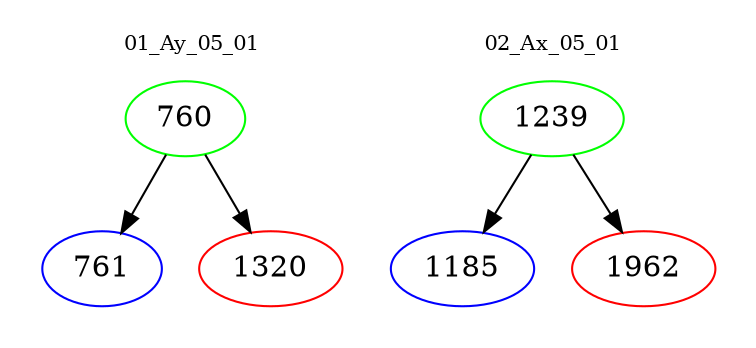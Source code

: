 digraph{
subgraph cluster_0 {
color = white
label = "01_Ay_05_01";
fontsize=10;
T0_760 [label="760", color="green"]
T0_760 -> T0_761 [color="black"]
T0_761 [label="761", color="blue"]
T0_760 -> T0_1320 [color="black"]
T0_1320 [label="1320", color="red"]
}
subgraph cluster_1 {
color = white
label = "02_Ax_05_01";
fontsize=10;
T1_1239 [label="1239", color="green"]
T1_1239 -> T1_1185 [color="black"]
T1_1185 [label="1185", color="blue"]
T1_1239 -> T1_1962 [color="black"]
T1_1962 [label="1962", color="red"]
}
}

